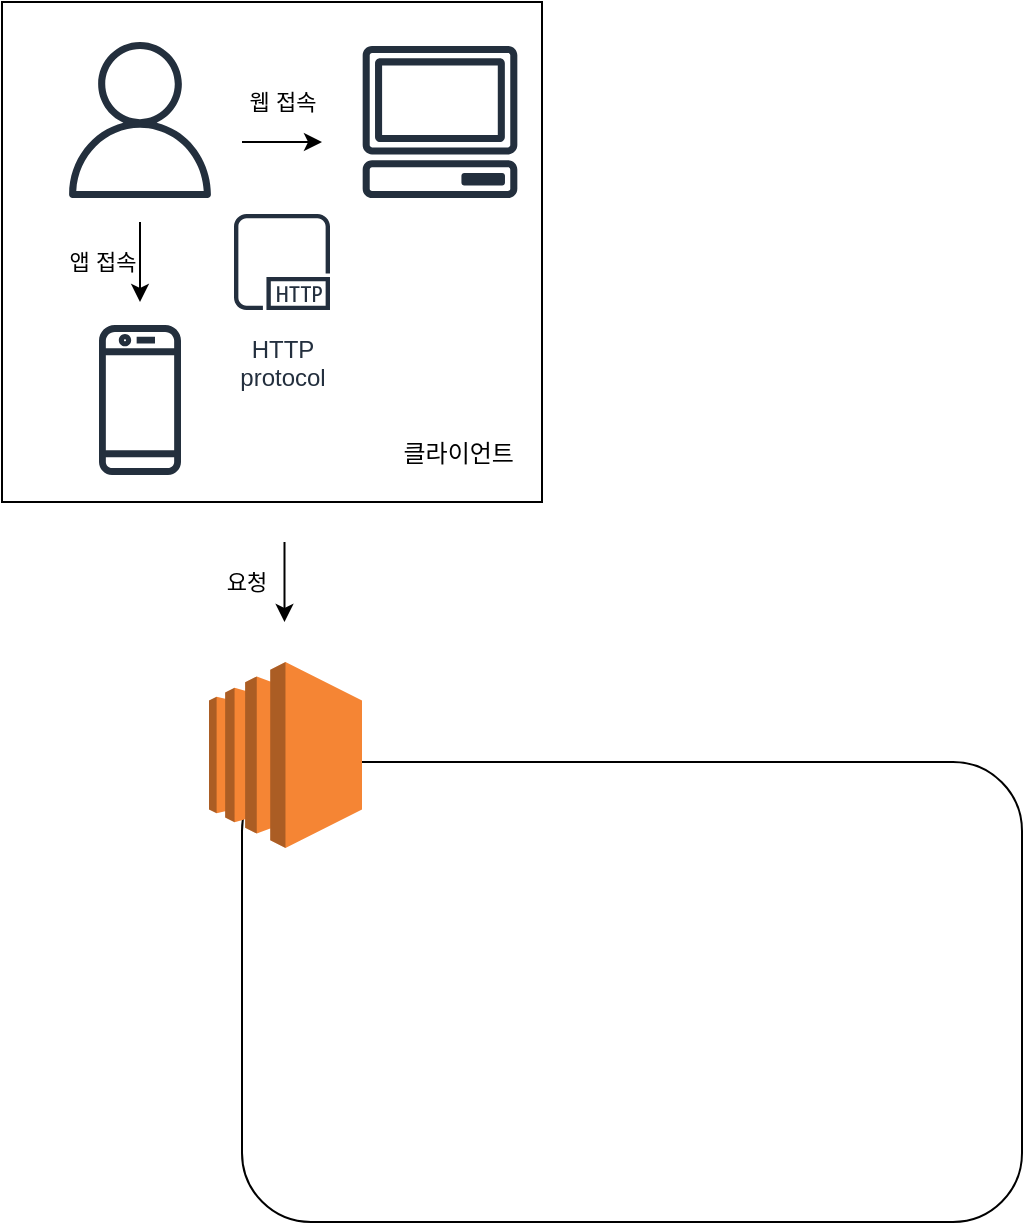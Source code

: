 <mxfile version="22.0.8" type="github">
  <diagram name="페이지-1" id="GbeudWX1eTzu1wAjxZDw">
    <mxGraphModel dx="787" dy="527" grid="1" gridSize="10" guides="1" tooltips="1" connect="1" arrows="1" fold="1" page="1" pageScale="1" pageWidth="827" pageHeight="1169" math="0" shadow="0">
      <root>
        <mxCell id="0" />
        <mxCell id="1" parent="0" />
        <mxCell id="3PdHkanHvvUAxT02TV6M-13" value="" style="rounded=1;whiteSpace=wrap;html=1;" vertex="1" parent="1">
          <mxGeometry x="160" y="390" width="390" height="230" as="geometry" />
        </mxCell>
        <mxCell id="3PdHkanHvvUAxT02TV6M-11" value="&lt;span style=&quot;white-space: pre;&quot;&gt;&#x9;&lt;/span&gt;&lt;span style=&quot;white-space: pre;&quot;&gt;&#x9;&lt;/span&gt;&lt;span style=&quot;white-space: pre;&quot;&gt;&#x9;&lt;/span&gt;&lt;span style=&quot;white-space: pre;&quot;&gt;&#x9;&lt;/span&gt;&lt;span style=&quot;white-space: pre;&quot;&gt;&#x9;&lt;/span&gt;&lt;br&gt;&lt;br&gt;&lt;br&gt;&lt;br&gt;&lt;br&gt;&lt;br&gt;&lt;br&gt;&lt;br&gt;&lt;br&gt;&lt;br&gt;&lt;br&gt;&lt;br&gt;&lt;br&gt;&lt;br&gt;&lt;span style=&quot;white-space: pre;&quot;&gt;&#x9;&lt;/span&gt;&lt;span style=&quot;white-space: pre;&quot;&gt;&#x9;&lt;/span&gt;&lt;span style=&quot;white-space: pre;&quot;&gt;&#x9;&lt;/span&gt;&lt;span style=&quot;white-space: pre;&quot;&gt;&#x9;&lt;span style=&quot;white-space: pre;&quot;&gt;&#x9;&lt;/span&gt;&lt;span style=&quot;white-space: pre;&quot;&gt;&#x9;&lt;/span&gt;&lt;span style=&quot;white-space: pre;&quot;&gt;&#x9;&lt;/span&gt;&lt;/span&gt;클라이언트" style="rounded=0;whiteSpace=wrap;html=1;" vertex="1" parent="1">
          <mxGeometry x="40" y="10" width="270" height="250" as="geometry" />
        </mxCell>
        <mxCell id="3PdHkanHvvUAxT02TV6M-1" value="" style="sketch=0;outlineConnect=0;fontColor=#232F3E;gradientColor=none;fillColor=#232F3D;strokeColor=none;dashed=0;verticalLabelPosition=bottom;verticalAlign=top;align=center;html=1;fontSize=12;fontStyle=0;aspect=fixed;pointerEvents=1;shape=mxgraph.aws4.user;" vertex="1" parent="1">
          <mxGeometry x="70" y="30" width="78" height="78" as="geometry" />
        </mxCell>
        <mxCell id="3PdHkanHvvUAxT02TV6M-2" value="" style="sketch=0;outlineConnect=0;fontColor=#232F3E;gradientColor=none;fillColor=#232F3D;strokeColor=none;dashed=0;verticalLabelPosition=bottom;verticalAlign=top;align=center;html=1;fontSize=12;fontStyle=0;aspect=fixed;pointerEvents=1;shape=mxgraph.aws4.mobile_client;" vertex="1" parent="1">
          <mxGeometry x="88.5" y="170" width="41" height="78" as="geometry" />
        </mxCell>
        <mxCell id="3PdHkanHvvUAxT02TV6M-3" value="" style="sketch=0;outlineConnect=0;fontColor=#232F3E;gradientColor=none;fillColor=#232F3D;strokeColor=none;dashed=0;verticalLabelPosition=bottom;verticalAlign=top;align=center;html=1;fontSize=12;fontStyle=0;aspect=fixed;pointerEvents=1;shape=mxgraph.aws4.client;" vertex="1" parent="1">
          <mxGeometry x="220" y="32" width="78" height="76" as="geometry" />
        </mxCell>
        <mxCell id="3PdHkanHvvUAxT02TV6M-5" value="HTTP&#xa;protocol" style="sketch=0;outlineConnect=0;fontColor=#232F3E;gradientColor=none;strokeColor=#232F3E;fillColor=#ffffff;dashed=0;verticalLabelPosition=bottom;verticalAlign=top;align=center;html=1;fontSize=12;fontStyle=0;aspect=fixed;shape=mxgraph.aws4.resourceIcon;resIcon=mxgraph.aws4.http_protocol;" vertex="1" parent="1">
          <mxGeometry x="150" y="110" width="60" height="60" as="geometry" />
        </mxCell>
        <mxCell id="3PdHkanHvvUAxT02TV6M-8" value="웹 접속" style="endArrow=classic;html=1;rounded=0;" edge="1" parent="1">
          <mxGeometry y="20" width="50" height="50" relative="1" as="geometry">
            <mxPoint x="160" y="80" as="sourcePoint" />
            <mxPoint x="200" y="80" as="targetPoint" />
            <mxPoint as="offset" />
          </mxGeometry>
        </mxCell>
        <mxCell id="3PdHkanHvvUAxT02TV6M-9" value="앱 접속" style="endArrow=classic;html=1;rounded=0;" edge="1" parent="1">
          <mxGeometry y="-19" width="50" height="50" relative="1" as="geometry">
            <mxPoint x="109" y="120" as="sourcePoint" />
            <mxPoint x="109" y="160" as="targetPoint" />
            <mxPoint as="offset" />
          </mxGeometry>
        </mxCell>
        <mxCell id="3PdHkanHvvUAxT02TV6M-10" value="" style="outlineConnect=0;dashed=0;verticalLabelPosition=bottom;verticalAlign=top;align=center;html=1;shape=mxgraph.aws3.ec2;fillColor=#F58534;gradientColor=none;" vertex="1" parent="1">
          <mxGeometry x="143.5" y="340" width="76.5" height="93" as="geometry" />
        </mxCell>
        <mxCell id="3PdHkanHvvUAxT02TV6M-12" value="요청" style="endArrow=classic;html=1;rounded=0;" edge="1" parent="1">
          <mxGeometry y="-19" width="50" height="50" relative="1" as="geometry">
            <mxPoint x="181.25" y="280" as="sourcePoint" />
            <mxPoint x="181.25" y="320" as="targetPoint" />
            <mxPoint as="offset" />
          </mxGeometry>
        </mxCell>
      </root>
    </mxGraphModel>
  </diagram>
</mxfile>
